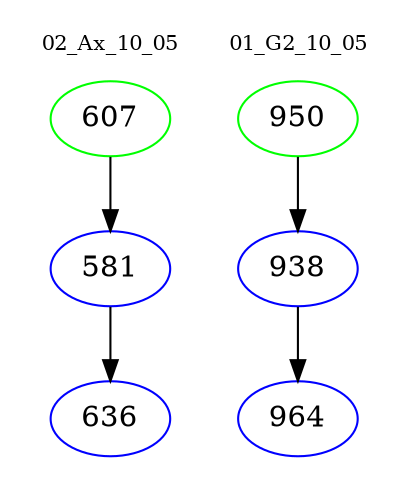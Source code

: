 digraph{
subgraph cluster_0 {
color = white
label = "02_Ax_10_05";
fontsize=10;
T0_607 [label="607", color="green"]
T0_607 -> T0_581 [color="black"]
T0_581 [label="581", color="blue"]
T0_581 -> T0_636 [color="black"]
T0_636 [label="636", color="blue"]
}
subgraph cluster_1 {
color = white
label = "01_G2_10_05";
fontsize=10;
T1_950 [label="950", color="green"]
T1_950 -> T1_938 [color="black"]
T1_938 [label="938", color="blue"]
T1_938 -> T1_964 [color="black"]
T1_964 [label="964", color="blue"]
}
}
